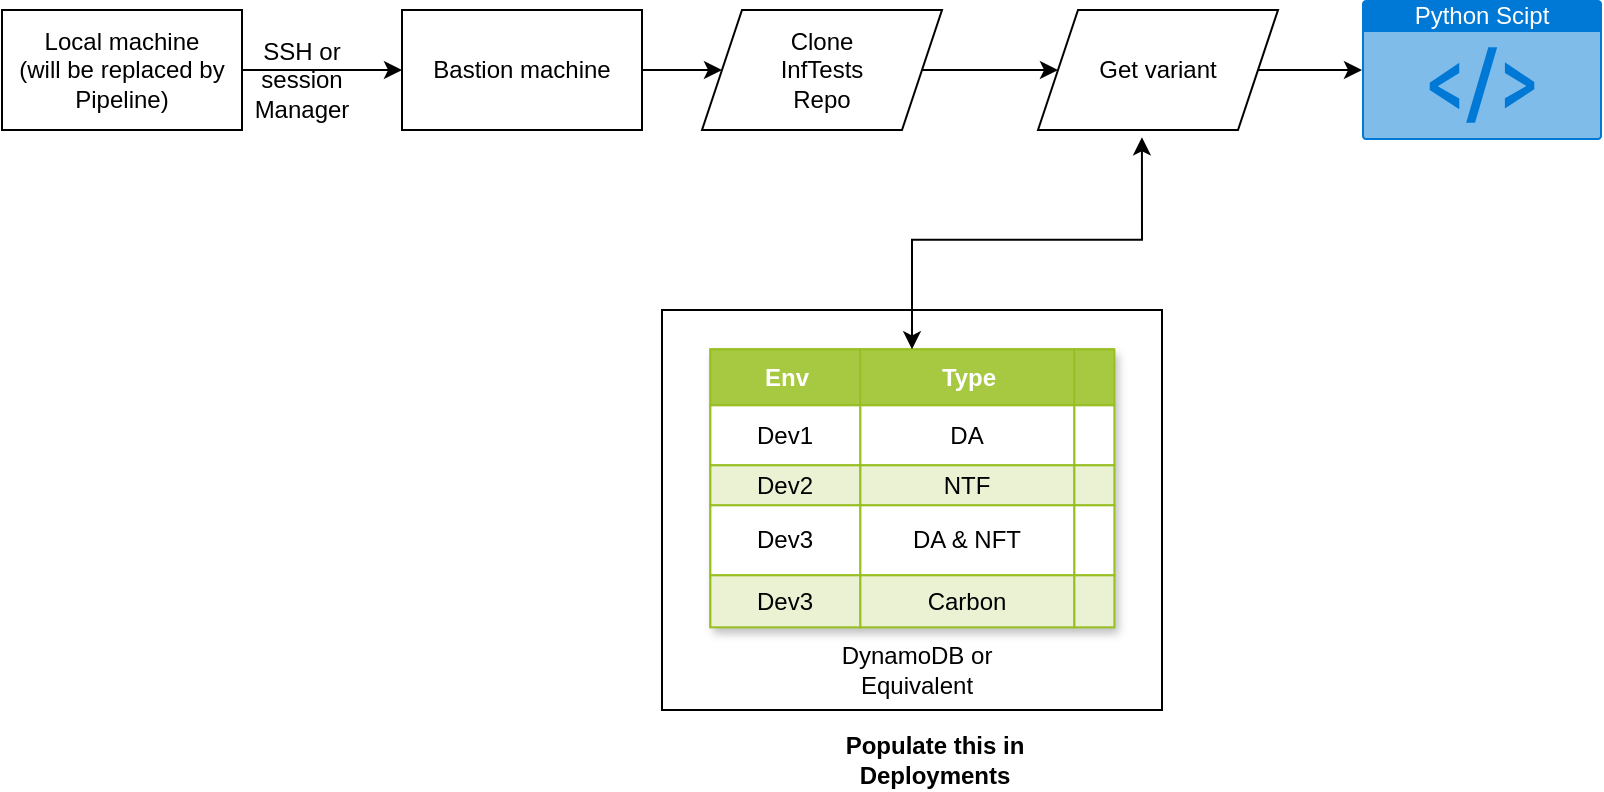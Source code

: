<mxfile version="24.4.13" type="github">
  <diagram name="Page-1" id="2TM85c8_Qq76-kRjKyv6">
    <mxGraphModel dx="1050" dy="580" grid="1" gridSize="10" guides="1" tooltips="1" connect="1" arrows="1" fold="1" page="1" pageScale="1" pageWidth="850" pageHeight="1100" math="0" shadow="0">
      <root>
        <mxCell id="0" />
        <mxCell id="1" parent="0" />
        <mxCell id="_5YC0JwSENfSZaEadbhv-30" value="" style="rounded=0;whiteSpace=wrap;html=1;" parent="1" vertex="1">
          <mxGeometry x="400" y="660" width="250" height="200" as="geometry" />
        </mxCell>
        <mxCell id="_5YC0JwSENfSZaEadbhv-41" style="edgeStyle=orthogonalEdgeStyle;rounded=0;orthogonalLoop=1;jettySize=auto;html=1;exitX=1;exitY=0.5;exitDx=0;exitDy=0;" parent="1" source="DpHqxrWUrxOZAoraLufI-1" target="_5YC0JwSENfSZaEadbhv-40" edge="1">
          <mxGeometry relative="1" as="geometry" />
        </mxCell>
        <mxCell id="DpHqxrWUrxOZAoraLufI-1" value="Local machine&lt;br&gt;(will be replaced by&lt;br&gt;Pipeline)" style="rounded=0;whiteSpace=wrap;html=1;" parent="1" vertex="1">
          <mxGeometry x="70" y="510" width="120" height="60" as="geometry" />
        </mxCell>
        <mxCell id="_5YC0JwSENfSZaEadbhv-3" value="SSH or session Manager" style="text;html=1;align=center;verticalAlign=middle;whiteSpace=wrap;rounded=0;" parent="1" vertex="1">
          <mxGeometry x="190" y="530" width="60" height="30" as="geometry" />
        </mxCell>
        <mxCell id="_5YC0JwSENfSZaEadbhv-8" value="Assets" style="childLayout=tableLayout;recursiveResize=0;strokeColor=#98bf21;fillColor=#A7C942;shadow=1;" parent="1" vertex="1">
          <mxGeometry x="424.194" y="679.663" width="201.613" height="138.667" as="geometry" />
        </mxCell>
        <mxCell id="_5YC0JwSENfSZaEadbhv-9" style="shape=tableRow;horizontal=0;startSize=0;swimlaneHead=0;swimlaneBody=0;top=0;left=0;bottom=0;right=0;dropTarget=0;collapsible=0;recursiveResize=0;expand=0;fontStyle=0;strokeColor=inherit;fillColor=#ffffff;" parent="_5YC0JwSENfSZaEadbhv-8" vertex="1">
          <mxGeometry width="201.613" height="28" as="geometry" />
        </mxCell>
        <mxCell id="_5YC0JwSENfSZaEadbhv-10" value="Env" style="connectable=0;recursiveResize=0;strokeColor=inherit;fillColor=#A7C942;align=center;fontStyle=1;fontColor=#FFFFFF;html=1;" parent="_5YC0JwSENfSZaEadbhv-9" vertex="1">
          <mxGeometry width="75" height="28" as="geometry">
            <mxRectangle width="75" height="28" as="alternateBounds" />
          </mxGeometry>
        </mxCell>
        <mxCell id="_5YC0JwSENfSZaEadbhv-11" value="Type" style="connectable=0;recursiveResize=0;strokeColor=inherit;fillColor=#A7C942;align=center;fontStyle=1;fontColor=#FFFFFF;html=1;" parent="_5YC0JwSENfSZaEadbhv-9" vertex="1">
          <mxGeometry x="75" width="107" height="28" as="geometry">
            <mxRectangle width="107" height="28" as="alternateBounds" />
          </mxGeometry>
        </mxCell>
        <mxCell id="_5YC0JwSENfSZaEadbhv-12" value="" style="connectable=0;recursiveResize=0;strokeColor=inherit;fillColor=#A7C942;align=center;fontStyle=1;fontColor=#FFFFFF;html=1;" parent="_5YC0JwSENfSZaEadbhv-9" vertex="1">
          <mxGeometry x="182" width="20" height="28" as="geometry">
            <mxRectangle width="20" height="28" as="alternateBounds" />
          </mxGeometry>
        </mxCell>
        <mxCell id="_5YC0JwSENfSZaEadbhv-13" value="" style="shape=tableRow;horizontal=0;startSize=0;swimlaneHead=0;swimlaneBody=0;top=0;left=0;bottom=0;right=0;dropTarget=0;collapsible=0;recursiveResize=0;expand=0;fontStyle=0;strokeColor=inherit;fillColor=#ffffff;" parent="_5YC0JwSENfSZaEadbhv-8" vertex="1">
          <mxGeometry y="28" width="201.613" height="30" as="geometry" />
        </mxCell>
        <mxCell id="_5YC0JwSENfSZaEadbhv-14" value="Dev1" style="connectable=0;recursiveResize=0;strokeColor=inherit;fillColor=inherit;align=center;whiteSpace=wrap;html=1;" parent="_5YC0JwSENfSZaEadbhv-13" vertex="1">
          <mxGeometry width="75" height="30" as="geometry">
            <mxRectangle width="75" height="30" as="alternateBounds" />
          </mxGeometry>
        </mxCell>
        <mxCell id="_5YC0JwSENfSZaEadbhv-15" value="DA" style="connectable=0;recursiveResize=0;strokeColor=inherit;fillColor=inherit;align=center;whiteSpace=wrap;html=1;" parent="_5YC0JwSENfSZaEadbhv-13" vertex="1">
          <mxGeometry x="75" width="107" height="30" as="geometry">
            <mxRectangle width="107" height="30" as="alternateBounds" />
          </mxGeometry>
        </mxCell>
        <mxCell id="_5YC0JwSENfSZaEadbhv-16" value="" style="connectable=0;recursiveResize=0;strokeColor=inherit;fillColor=inherit;align=center;whiteSpace=wrap;html=1;" parent="_5YC0JwSENfSZaEadbhv-13" vertex="1">
          <mxGeometry x="182" width="20" height="30" as="geometry">
            <mxRectangle width="20" height="30" as="alternateBounds" />
          </mxGeometry>
        </mxCell>
        <mxCell id="_5YC0JwSENfSZaEadbhv-17" value="" style="shape=tableRow;horizontal=0;startSize=0;swimlaneHead=0;swimlaneBody=0;top=0;left=0;bottom=0;right=0;dropTarget=0;collapsible=0;recursiveResize=0;expand=0;fontStyle=1;strokeColor=inherit;fillColor=#EAF2D3;" parent="_5YC0JwSENfSZaEadbhv-8" vertex="1">
          <mxGeometry y="58" width="201.613" height="20" as="geometry" />
        </mxCell>
        <mxCell id="_5YC0JwSENfSZaEadbhv-18" value="Dev2" style="connectable=0;recursiveResize=0;strokeColor=inherit;fillColor=inherit;whiteSpace=wrap;html=1;" parent="_5YC0JwSENfSZaEadbhv-17" vertex="1">
          <mxGeometry width="75" height="20" as="geometry">
            <mxRectangle width="75" height="20" as="alternateBounds" />
          </mxGeometry>
        </mxCell>
        <mxCell id="_5YC0JwSENfSZaEadbhv-19" value="NTF" style="connectable=0;recursiveResize=0;strokeColor=inherit;fillColor=inherit;whiteSpace=wrap;html=1;" parent="_5YC0JwSENfSZaEadbhv-17" vertex="1">
          <mxGeometry x="75" width="107" height="20" as="geometry">
            <mxRectangle width="107" height="20" as="alternateBounds" />
          </mxGeometry>
        </mxCell>
        <mxCell id="_5YC0JwSENfSZaEadbhv-20" value="" style="connectable=0;recursiveResize=0;strokeColor=inherit;fillColor=inherit;whiteSpace=wrap;html=1;" parent="_5YC0JwSENfSZaEadbhv-17" vertex="1">
          <mxGeometry x="182" width="20" height="20" as="geometry">
            <mxRectangle width="20" height="20" as="alternateBounds" />
          </mxGeometry>
        </mxCell>
        <mxCell id="_5YC0JwSENfSZaEadbhv-21" value="" style="shape=tableRow;horizontal=0;startSize=0;swimlaneHead=0;swimlaneBody=0;top=0;left=0;bottom=0;right=0;dropTarget=0;collapsible=0;recursiveResize=0;expand=0;fontStyle=0;strokeColor=inherit;fillColor=#ffffff;" parent="_5YC0JwSENfSZaEadbhv-8" vertex="1">
          <mxGeometry y="78" width="201.613" height="35" as="geometry" />
        </mxCell>
        <mxCell id="_5YC0JwSENfSZaEadbhv-22" value="Dev3" style="connectable=0;recursiveResize=0;strokeColor=inherit;fillColor=inherit;fontStyle=0;align=center;whiteSpace=wrap;html=1;" parent="_5YC0JwSENfSZaEadbhv-21" vertex="1">
          <mxGeometry width="75" height="35" as="geometry">
            <mxRectangle width="75" height="35" as="alternateBounds" />
          </mxGeometry>
        </mxCell>
        <mxCell id="_5YC0JwSENfSZaEadbhv-23" value="DA &amp;amp; NFT" style="connectable=0;recursiveResize=0;strokeColor=inherit;fillColor=inherit;fontStyle=0;align=center;whiteSpace=wrap;html=1;" parent="_5YC0JwSENfSZaEadbhv-21" vertex="1">
          <mxGeometry x="75" width="107" height="35" as="geometry">
            <mxRectangle width="107" height="35" as="alternateBounds" />
          </mxGeometry>
        </mxCell>
        <mxCell id="_5YC0JwSENfSZaEadbhv-24" value="" style="connectable=0;recursiveResize=0;strokeColor=inherit;fillColor=inherit;fontStyle=0;align=center;whiteSpace=wrap;html=1;" parent="_5YC0JwSENfSZaEadbhv-21" vertex="1">
          <mxGeometry x="182" width="20" height="35" as="geometry">
            <mxRectangle width="20" height="35" as="alternateBounds" />
          </mxGeometry>
        </mxCell>
        <mxCell id="_5YC0JwSENfSZaEadbhv-25" value="" style="shape=tableRow;horizontal=0;startSize=0;swimlaneHead=0;swimlaneBody=0;top=0;left=0;bottom=0;right=0;dropTarget=0;collapsible=0;recursiveResize=0;expand=0;fontStyle=1;strokeColor=inherit;fillColor=#EAF2D3;" parent="_5YC0JwSENfSZaEadbhv-8" vertex="1">
          <mxGeometry y="113" width="201.613" height="26" as="geometry" />
        </mxCell>
        <mxCell id="_5YC0JwSENfSZaEadbhv-26" value="Dev3" style="connectable=0;recursiveResize=0;strokeColor=inherit;fillColor=inherit;whiteSpace=wrap;html=1;" parent="_5YC0JwSENfSZaEadbhv-25" vertex="1">
          <mxGeometry width="75" height="26" as="geometry">
            <mxRectangle width="75" height="26" as="alternateBounds" />
          </mxGeometry>
        </mxCell>
        <mxCell id="_5YC0JwSENfSZaEadbhv-27" value="Carbon" style="connectable=0;recursiveResize=0;strokeColor=inherit;fillColor=inherit;whiteSpace=wrap;html=1;" parent="_5YC0JwSENfSZaEadbhv-25" vertex="1">
          <mxGeometry x="75" width="107" height="26" as="geometry">
            <mxRectangle width="107" height="26" as="alternateBounds" />
          </mxGeometry>
        </mxCell>
        <mxCell id="_5YC0JwSENfSZaEadbhv-28" value="" style="connectable=0;recursiveResize=0;strokeColor=inherit;fillColor=inherit;whiteSpace=wrap;html=1;" parent="_5YC0JwSENfSZaEadbhv-25" vertex="1">
          <mxGeometry x="182" width="20" height="26" as="geometry">
            <mxRectangle width="20" height="26" as="alternateBounds" />
          </mxGeometry>
        </mxCell>
        <mxCell id="_5YC0JwSENfSZaEadbhv-29" value="DynamoDB or &lt;br&gt;&lt;div data-ved=&quot;2ahUKEwig3sXvzcKGAxUhm68BHSmMCagQlfQBegQISxAL&quot; tabindex=&quot;0&quot; role=&quot;button&quot; data-uti=&quot;1&quot; aria-label=&quot;Listen&quot; data-use-default-audio-speed=&quot;false&quot; data-tts-string=&quot;&quot; data-tts-client-name=&quot;&quot; data-language-code=&quot;&quot; data-audio-play-tts=&quot;false&quot; data-animation-enabled=&quot;true&quot; class=&quot;fAwxxf D5gqpe&quot;&gt;  &lt;div class=&quot;brWULd Bheyob&quot;&gt;  &lt;div class=&quot;g1baVc aqCVJb&quot;&gt; &lt;div class=&quot;KnZOyc URgIvb&quot;&gt;&lt;/div&gt; &lt;div class=&quot;pkt1Wd fjnQw vjtNRe&quot;&gt;&lt;/div&gt; &lt;div class=&quot;pkt1Wd nIW5Sd gfMd5c&quot;&gt;&lt;/div&gt; &lt;div class=&quot;pkt1Wd byDyWd N8ZFrc&quot;&gt;&lt;/div&gt;  &lt;/div&gt; &lt;/div&gt; &lt;/div&gt;&lt;div class=&quot;kVF6d&quot;&gt;&lt;div style=&quot;margin-bottom:0;line-height:normal&quot; class=&quot;MiCl6d&quot;&gt;&lt;div class=&quot;RES9jf xWMiCc JgzqYd&quot;&gt;&lt;span data-dobid=&quot;hdw&quot;&gt;Equivalent&lt;/span&gt;&lt;/div&gt;&lt;/div&gt;&lt;/div&gt;" style="text;html=1;align=center;verticalAlign=middle;resizable=0;points=[];autosize=1;strokeColor=none;fillColor=none;" parent="1" vertex="1">
          <mxGeometry x="477.0" y="820.003" width="100" height="40" as="geometry" />
        </mxCell>
        <mxCell id="_5YC0JwSENfSZaEadbhv-34" value="Populate this in Deployments" style="text;html=1;align=center;verticalAlign=middle;whiteSpace=wrap;rounded=0;fontStyle=1" parent="1" vertex="1">
          <mxGeometry x="470" y="870" width="133" height="30" as="geometry" />
        </mxCell>
        <mxCell id="_5YC0JwSENfSZaEadbhv-43" style="edgeStyle=orthogonalEdgeStyle;rounded=0;orthogonalLoop=1;jettySize=auto;html=1;" parent="1" source="_5YC0JwSENfSZaEadbhv-40" target="_5YC0JwSENfSZaEadbhv-42" edge="1">
          <mxGeometry relative="1" as="geometry" />
        </mxCell>
        <mxCell id="_5YC0JwSENfSZaEadbhv-40" value="Bastion machine" style="rounded=0;whiteSpace=wrap;html=1;" parent="1" vertex="1">
          <mxGeometry x="270" y="510" width="120" height="60" as="geometry" />
        </mxCell>
        <mxCell id="_5YC0JwSENfSZaEadbhv-46" style="edgeStyle=orthogonalEdgeStyle;rounded=0;orthogonalLoop=1;jettySize=auto;html=1;" parent="1" source="_5YC0JwSENfSZaEadbhv-42" target="_5YC0JwSENfSZaEadbhv-45" edge="1">
          <mxGeometry relative="1" as="geometry" />
        </mxCell>
        <mxCell id="_5YC0JwSENfSZaEadbhv-42" value="Clone&lt;br&gt;InfTests&lt;br&gt;Repo" style="shape=parallelogram;perimeter=parallelogramPerimeter;whiteSpace=wrap;html=1;fixedSize=1;" parent="1" vertex="1">
          <mxGeometry x="420" y="510" width="120" height="60" as="geometry" />
        </mxCell>
        <mxCell id="_5YC0JwSENfSZaEadbhv-47" value="" style="group" parent="1" vertex="1" connectable="0">
          <mxGeometry x="588" y="510" width="120" height="60" as="geometry" />
        </mxCell>
        <mxCell id="_5YC0JwSENfSZaEadbhv-45" value="Get variant " style="shape=parallelogram;perimeter=parallelogramPerimeter;whiteSpace=wrap;html=1;fixedSize=1;" parent="_5YC0JwSENfSZaEadbhv-47" vertex="1">
          <mxGeometry width="120" height="60" as="geometry" />
        </mxCell>
        <mxCell id="_5YC0JwSENfSZaEadbhv-48" style="edgeStyle=orthogonalEdgeStyle;rounded=0;orthogonalLoop=1;jettySize=auto;html=1;entryX=0.433;entryY=1.061;entryDx=0;entryDy=0;entryPerimeter=0;startArrow=classic;startFill=1;" parent="1" source="_5YC0JwSENfSZaEadbhv-9" target="_5YC0JwSENfSZaEadbhv-45" edge="1">
          <mxGeometry relative="1" as="geometry" />
        </mxCell>
        <mxCell id="Ui7EuLQBcDs2-2dc4qGi-1" value="Python Scipt" style="html=1;whiteSpace=wrap;strokeColor=none;fillColor=#0079D6;labelPosition=center;verticalLabelPosition=middle;verticalAlign=top;align=center;fontSize=12;outlineConnect=0;spacingTop=-6;fontColor=#FFFFFF;sketch=0;shape=mxgraph.sitemap.script;" vertex="1" parent="1">
          <mxGeometry x="750" y="505" width="120" height="70" as="geometry" />
        </mxCell>
        <mxCell id="Ui7EuLQBcDs2-2dc4qGi-2" style="edgeStyle=orthogonalEdgeStyle;rounded=0;orthogonalLoop=1;jettySize=auto;html=1;" edge="1" parent="1" source="_5YC0JwSENfSZaEadbhv-45" target="Ui7EuLQBcDs2-2dc4qGi-1">
          <mxGeometry relative="1" as="geometry" />
        </mxCell>
      </root>
    </mxGraphModel>
  </diagram>
</mxfile>
